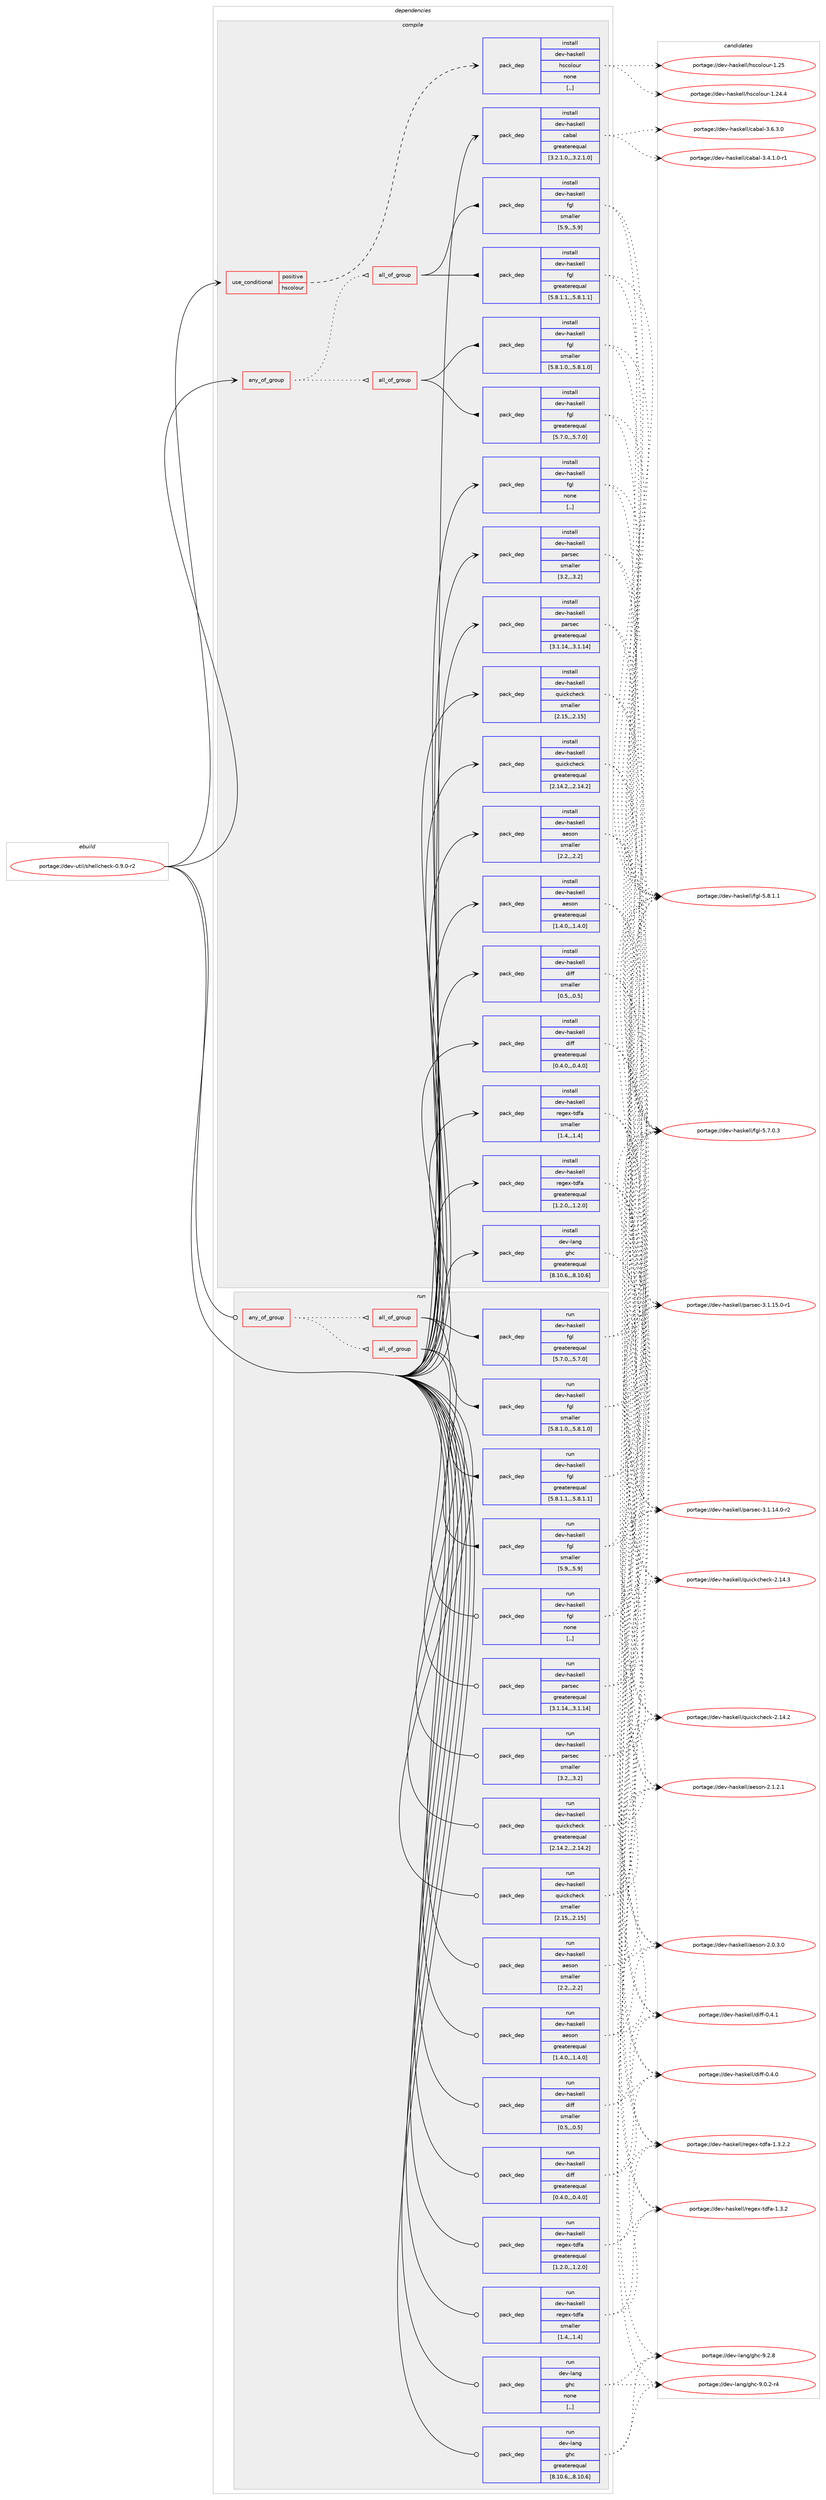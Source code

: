 digraph prolog {

# *************
# Graph options
# *************

newrank=true;
concentrate=true;
compound=true;
graph [rankdir=LR,fontname=Helvetica,fontsize=10,ranksep=1.5];#, ranksep=2.5, nodesep=0.2];
edge  [arrowhead=vee];
node  [fontname=Helvetica,fontsize=10];

# **********
# The ebuild
# **********

subgraph cluster_leftcol {
color=gray;
rank=same;
label=<<i>ebuild</i>>;
id [label="portage://dev-util/shellcheck-0.9.0-r2", color=red, width=4, href="../dev-util/shellcheck-0.9.0-r2.svg"];
}

# ****************
# The dependencies
# ****************

subgraph cluster_midcol {
color=gray;
label=<<i>dependencies</i>>;
subgraph cluster_compile {
fillcolor="#eeeeee";
style=filled;
label=<<i>compile</i>>;
subgraph any1295 {
dependency218772 [label=<<TABLE BORDER="0" CELLBORDER="1" CELLSPACING="0" CELLPADDING="4"><TR><TD CELLPADDING="10">any_of_group</TD></TR></TABLE>>, shape=none, color=red];subgraph all153 {
dependency218773 [label=<<TABLE BORDER="0" CELLBORDER="1" CELLSPACING="0" CELLPADDING="4"><TR><TD CELLPADDING="10">all_of_group</TD></TR></TABLE>>, shape=none, color=red];subgraph pack155878 {
dependency218774 [label=<<TABLE BORDER="0" CELLBORDER="1" CELLSPACING="0" CELLPADDING="4" WIDTH="220"><TR><TD ROWSPAN="6" CELLPADDING="30">pack_dep</TD></TR><TR><TD WIDTH="110">install</TD></TR><TR><TD>dev-haskell</TD></TR><TR><TD>fgl</TD></TR><TR><TD>greaterequal</TD></TR><TR><TD>[5.7.0,,,5.7.0]</TD></TR></TABLE>>, shape=none, color=blue];
}
dependency218773:e -> dependency218774:w [weight=20,style="solid",arrowhead="inv"];
subgraph pack155879 {
dependency218775 [label=<<TABLE BORDER="0" CELLBORDER="1" CELLSPACING="0" CELLPADDING="4" WIDTH="220"><TR><TD ROWSPAN="6" CELLPADDING="30">pack_dep</TD></TR><TR><TD WIDTH="110">install</TD></TR><TR><TD>dev-haskell</TD></TR><TR><TD>fgl</TD></TR><TR><TD>smaller</TD></TR><TR><TD>[5.8.1.0,,,5.8.1.0]</TD></TR></TABLE>>, shape=none, color=blue];
}
dependency218773:e -> dependency218775:w [weight=20,style="solid",arrowhead="inv"];
}
dependency218772:e -> dependency218773:w [weight=20,style="dotted",arrowhead="oinv"];
subgraph all154 {
dependency218776 [label=<<TABLE BORDER="0" CELLBORDER="1" CELLSPACING="0" CELLPADDING="4"><TR><TD CELLPADDING="10">all_of_group</TD></TR></TABLE>>, shape=none, color=red];subgraph pack155880 {
dependency218777 [label=<<TABLE BORDER="0" CELLBORDER="1" CELLSPACING="0" CELLPADDING="4" WIDTH="220"><TR><TD ROWSPAN="6" CELLPADDING="30">pack_dep</TD></TR><TR><TD WIDTH="110">install</TD></TR><TR><TD>dev-haskell</TD></TR><TR><TD>fgl</TD></TR><TR><TD>greaterequal</TD></TR><TR><TD>[5.8.1.1,,,5.8.1.1]</TD></TR></TABLE>>, shape=none, color=blue];
}
dependency218776:e -> dependency218777:w [weight=20,style="solid",arrowhead="inv"];
subgraph pack155881 {
dependency218778 [label=<<TABLE BORDER="0" CELLBORDER="1" CELLSPACING="0" CELLPADDING="4" WIDTH="220"><TR><TD ROWSPAN="6" CELLPADDING="30">pack_dep</TD></TR><TR><TD WIDTH="110">install</TD></TR><TR><TD>dev-haskell</TD></TR><TR><TD>fgl</TD></TR><TR><TD>smaller</TD></TR><TR><TD>[5.9,,,5.9]</TD></TR></TABLE>>, shape=none, color=blue];
}
dependency218776:e -> dependency218778:w [weight=20,style="solid",arrowhead="inv"];
}
dependency218772:e -> dependency218776:w [weight=20,style="dotted",arrowhead="oinv"];
}
id:e -> dependency218772:w [weight=20,style="solid",arrowhead="vee"];
subgraph cond61449 {
dependency218779 [label=<<TABLE BORDER="0" CELLBORDER="1" CELLSPACING="0" CELLPADDING="4"><TR><TD ROWSPAN="3" CELLPADDING="10">use_conditional</TD></TR><TR><TD>positive</TD></TR><TR><TD>hscolour</TD></TR></TABLE>>, shape=none, color=red];
subgraph pack155882 {
dependency218780 [label=<<TABLE BORDER="0" CELLBORDER="1" CELLSPACING="0" CELLPADDING="4" WIDTH="220"><TR><TD ROWSPAN="6" CELLPADDING="30">pack_dep</TD></TR><TR><TD WIDTH="110">install</TD></TR><TR><TD>dev-haskell</TD></TR><TR><TD>hscolour</TD></TR><TR><TD>none</TD></TR><TR><TD>[,,]</TD></TR></TABLE>>, shape=none, color=blue];
}
dependency218779:e -> dependency218780:w [weight=20,style="dashed",arrowhead="vee"];
}
id:e -> dependency218779:w [weight=20,style="solid",arrowhead="vee"];
subgraph pack155883 {
dependency218781 [label=<<TABLE BORDER="0" CELLBORDER="1" CELLSPACING="0" CELLPADDING="4" WIDTH="220"><TR><TD ROWSPAN="6" CELLPADDING="30">pack_dep</TD></TR><TR><TD WIDTH="110">install</TD></TR><TR><TD>dev-haskell</TD></TR><TR><TD>aeson</TD></TR><TR><TD>greaterequal</TD></TR><TR><TD>[1.4.0,,,1.4.0]</TD></TR></TABLE>>, shape=none, color=blue];
}
id:e -> dependency218781:w [weight=20,style="solid",arrowhead="vee"];
subgraph pack155884 {
dependency218782 [label=<<TABLE BORDER="0" CELLBORDER="1" CELLSPACING="0" CELLPADDING="4" WIDTH="220"><TR><TD ROWSPAN="6" CELLPADDING="30">pack_dep</TD></TR><TR><TD WIDTH="110">install</TD></TR><TR><TD>dev-haskell</TD></TR><TR><TD>aeson</TD></TR><TR><TD>smaller</TD></TR><TR><TD>[2.2,,,2.2]</TD></TR></TABLE>>, shape=none, color=blue];
}
id:e -> dependency218782:w [weight=20,style="solid",arrowhead="vee"];
subgraph pack155885 {
dependency218783 [label=<<TABLE BORDER="0" CELLBORDER="1" CELLSPACING="0" CELLPADDING="4" WIDTH="220"><TR><TD ROWSPAN="6" CELLPADDING="30">pack_dep</TD></TR><TR><TD WIDTH="110">install</TD></TR><TR><TD>dev-haskell</TD></TR><TR><TD>cabal</TD></TR><TR><TD>greaterequal</TD></TR><TR><TD>[3.2.1.0,,,3.2.1.0]</TD></TR></TABLE>>, shape=none, color=blue];
}
id:e -> dependency218783:w [weight=20,style="solid",arrowhead="vee"];
subgraph pack155886 {
dependency218784 [label=<<TABLE BORDER="0" CELLBORDER="1" CELLSPACING="0" CELLPADDING="4" WIDTH="220"><TR><TD ROWSPAN="6" CELLPADDING="30">pack_dep</TD></TR><TR><TD WIDTH="110">install</TD></TR><TR><TD>dev-haskell</TD></TR><TR><TD>diff</TD></TR><TR><TD>greaterequal</TD></TR><TR><TD>[0.4.0,,,0.4.0]</TD></TR></TABLE>>, shape=none, color=blue];
}
id:e -> dependency218784:w [weight=20,style="solid",arrowhead="vee"];
subgraph pack155887 {
dependency218785 [label=<<TABLE BORDER="0" CELLBORDER="1" CELLSPACING="0" CELLPADDING="4" WIDTH="220"><TR><TD ROWSPAN="6" CELLPADDING="30">pack_dep</TD></TR><TR><TD WIDTH="110">install</TD></TR><TR><TD>dev-haskell</TD></TR><TR><TD>diff</TD></TR><TR><TD>smaller</TD></TR><TR><TD>[0.5,,,0.5]</TD></TR></TABLE>>, shape=none, color=blue];
}
id:e -> dependency218785:w [weight=20,style="solid",arrowhead="vee"];
subgraph pack155888 {
dependency218786 [label=<<TABLE BORDER="0" CELLBORDER="1" CELLSPACING="0" CELLPADDING="4" WIDTH="220"><TR><TD ROWSPAN="6" CELLPADDING="30">pack_dep</TD></TR><TR><TD WIDTH="110">install</TD></TR><TR><TD>dev-haskell</TD></TR><TR><TD>fgl</TD></TR><TR><TD>none</TD></TR><TR><TD>[,,]</TD></TR></TABLE>>, shape=none, color=blue];
}
id:e -> dependency218786:w [weight=20,style="solid",arrowhead="vee"];
subgraph pack155889 {
dependency218787 [label=<<TABLE BORDER="0" CELLBORDER="1" CELLSPACING="0" CELLPADDING="4" WIDTH="220"><TR><TD ROWSPAN="6" CELLPADDING="30">pack_dep</TD></TR><TR><TD WIDTH="110">install</TD></TR><TR><TD>dev-haskell</TD></TR><TR><TD>parsec</TD></TR><TR><TD>greaterequal</TD></TR><TR><TD>[3.1.14,,,3.1.14]</TD></TR></TABLE>>, shape=none, color=blue];
}
id:e -> dependency218787:w [weight=20,style="solid",arrowhead="vee"];
subgraph pack155890 {
dependency218788 [label=<<TABLE BORDER="0" CELLBORDER="1" CELLSPACING="0" CELLPADDING="4" WIDTH="220"><TR><TD ROWSPAN="6" CELLPADDING="30">pack_dep</TD></TR><TR><TD WIDTH="110">install</TD></TR><TR><TD>dev-haskell</TD></TR><TR><TD>parsec</TD></TR><TR><TD>smaller</TD></TR><TR><TD>[3.2,,,3.2]</TD></TR></TABLE>>, shape=none, color=blue];
}
id:e -> dependency218788:w [weight=20,style="solid",arrowhead="vee"];
subgraph pack155891 {
dependency218789 [label=<<TABLE BORDER="0" CELLBORDER="1" CELLSPACING="0" CELLPADDING="4" WIDTH="220"><TR><TD ROWSPAN="6" CELLPADDING="30">pack_dep</TD></TR><TR><TD WIDTH="110">install</TD></TR><TR><TD>dev-haskell</TD></TR><TR><TD>quickcheck</TD></TR><TR><TD>greaterequal</TD></TR><TR><TD>[2.14.2,,,2.14.2]</TD></TR></TABLE>>, shape=none, color=blue];
}
id:e -> dependency218789:w [weight=20,style="solid",arrowhead="vee"];
subgraph pack155892 {
dependency218790 [label=<<TABLE BORDER="0" CELLBORDER="1" CELLSPACING="0" CELLPADDING="4" WIDTH="220"><TR><TD ROWSPAN="6" CELLPADDING="30">pack_dep</TD></TR><TR><TD WIDTH="110">install</TD></TR><TR><TD>dev-haskell</TD></TR><TR><TD>quickcheck</TD></TR><TR><TD>smaller</TD></TR><TR><TD>[2.15,,,2.15]</TD></TR></TABLE>>, shape=none, color=blue];
}
id:e -> dependency218790:w [weight=20,style="solid",arrowhead="vee"];
subgraph pack155893 {
dependency218791 [label=<<TABLE BORDER="0" CELLBORDER="1" CELLSPACING="0" CELLPADDING="4" WIDTH="220"><TR><TD ROWSPAN="6" CELLPADDING="30">pack_dep</TD></TR><TR><TD WIDTH="110">install</TD></TR><TR><TD>dev-haskell</TD></TR><TR><TD>regex-tdfa</TD></TR><TR><TD>greaterequal</TD></TR><TR><TD>[1.2.0,,,1.2.0]</TD></TR></TABLE>>, shape=none, color=blue];
}
id:e -> dependency218791:w [weight=20,style="solid",arrowhead="vee"];
subgraph pack155894 {
dependency218792 [label=<<TABLE BORDER="0" CELLBORDER="1" CELLSPACING="0" CELLPADDING="4" WIDTH="220"><TR><TD ROWSPAN="6" CELLPADDING="30">pack_dep</TD></TR><TR><TD WIDTH="110">install</TD></TR><TR><TD>dev-haskell</TD></TR><TR><TD>regex-tdfa</TD></TR><TR><TD>smaller</TD></TR><TR><TD>[1.4,,,1.4]</TD></TR></TABLE>>, shape=none, color=blue];
}
id:e -> dependency218792:w [weight=20,style="solid",arrowhead="vee"];
subgraph pack155895 {
dependency218793 [label=<<TABLE BORDER="0" CELLBORDER="1" CELLSPACING="0" CELLPADDING="4" WIDTH="220"><TR><TD ROWSPAN="6" CELLPADDING="30">pack_dep</TD></TR><TR><TD WIDTH="110">install</TD></TR><TR><TD>dev-lang</TD></TR><TR><TD>ghc</TD></TR><TR><TD>greaterequal</TD></TR><TR><TD>[8.10.6,,,8.10.6]</TD></TR></TABLE>>, shape=none, color=blue];
}
id:e -> dependency218793:w [weight=20,style="solid",arrowhead="vee"];
}
subgraph cluster_compileandrun {
fillcolor="#eeeeee";
style=filled;
label=<<i>compile and run</i>>;
}
subgraph cluster_run {
fillcolor="#eeeeee";
style=filled;
label=<<i>run</i>>;
subgraph any1296 {
dependency218794 [label=<<TABLE BORDER="0" CELLBORDER="1" CELLSPACING="0" CELLPADDING="4"><TR><TD CELLPADDING="10">any_of_group</TD></TR></TABLE>>, shape=none, color=red];subgraph all155 {
dependency218795 [label=<<TABLE BORDER="0" CELLBORDER="1" CELLSPACING="0" CELLPADDING="4"><TR><TD CELLPADDING="10">all_of_group</TD></TR></TABLE>>, shape=none, color=red];subgraph pack155896 {
dependency218796 [label=<<TABLE BORDER="0" CELLBORDER="1" CELLSPACING="0" CELLPADDING="4" WIDTH="220"><TR><TD ROWSPAN="6" CELLPADDING="30">pack_dep</TD></TR><TR><TD WIDTH="110">run</TD></TR><TR><TD>dev-haskell</TD></TR><TR><TD>fgl</TD></TR><TR><TD>greaterequal</TD></TR><TR><TD>[5.7.0,,,5.7.0]</TD></TR></TABLE>>, shape=none, color=blue];
}
dependency218795:e -> dependency218796:w [weight=20,style="solid",arrowhead="inv"];
subgraph pack155897 {
dependency218797 [label=<<TABLE BORDER="0" CELLBORDER="1" CELLSPACING="0" CELLPADDING="4" WIDTH="220"><TR><TD ROWSPAN="6" CELLPADDING="30">pack_dep</TD></TR><TR><TD WIDTH="110">run</TD></TR><TR><TD>dev-haskell</TD></TR><TR><TD>fgl</TD></TR><TR><TD>smaller</TD></TR><TR><TD>[5.8.1.0,,,5.8.1.0]</TD></TR></TABLE>>, shape=none, color=blue];
}
dependency218795:e -> dependency218797:w [weight=20,style="solid",arrowhead="inv"];
}
dependency218794:e -> dependency218795:w [weight=20,style="dotted",arrowhead="oinv"];
subgraph all156 {
dependency218798 [label=<<TABLE BORDER="0" CELLBORDER="1" CELLSPACING="0" CELLPADDING="4"><TR><TD CELLPADDING="10">all_of_group</TD></TR></TABLE>>, shape=none, color=red];subgraph pack155898 {
dependency218799 [label=<<TABLE BORDER="0" CELLBORDER="1" CELLSPACING="0" CELLPADDING="4" WIDTH="220"><TR><TD ROWSPAN="6" CELLPADDING="30">pack_dep</TD></TR><TR><TD WIDTH="110">run</TD></TR><TR><TD>dev-haskell</TD></TR><TR><TD>fgl</TD></TR><TR><TD>greaterequal</TD></TR><TR><TD>[5.8.1.1,,,5.8.1.1]</TD></TR></TABLE>>, shape=none, color=blue];
}
dependency218798:e -> dependency218799:w [weight=20,style="solid",arrowhead="inv"];
subgraph pack155899 {
dependency218800 [label=<<TABLE BORDER="0" CELLBORDER="1" CELLSPACING="0" CELLPADDING="4" WIDTH="220"><TR><TD ROWSPAN="6" CELLPADDING="30">pack_dep</TD></TR><TR><TD WIDTH="110">run</TD></TR><TR><TD>dev-haskell</TD></TR><TR><TD>fgl</TD></TR><TR><TD>smaller</TD></TR><TR><TD>[5.9,,,5.9]</TD></TR></TABLE>>, shape=none, color=blue];
}
dependency218798:e -> dependency218800:w [weight=20,style="solid",arrowhead="inv"];
}
dependency218794:e -> dependency218798:w [weight=20,style="dotted",arrowhead="oinv"];
}
id:e -> dependency218794:w [weight=20,style="solid",arrowhead="odot"];
subgraph pack155900 {
dependency218801 [label=<<TABLE BORDER="0" CELLBORDER="1" CELLSPACING="0" CELLPADDING="4" WIDTH="220"><TR><TD ROWSPAN="6" CELLPADDING="30">pack_dep</TD></TR><TR><TD WIDTH="110">run</TD></TR><TR><TD>dev-haskell</TD></TR><TR><TD>aeson</TD></TR><TR><TD>greaterequal</TD></TR><TR><TD>[1.4.0,,,1.4.0]</TD></TR></TABLE>>, shape=none, color=blue];
}
id:e -> dependency218801:w [weight=20,style="solid",arrowhead="odot"];
subgraph pack155901 {
dependency218802 [label=<<TABLE BORDER="0" CELLBORDER="1" CELLSPACING="0" CELLPADDING="4" WIDTH="220"><TR><TD ROWSPAN="6" CELLPADDING="30">pack_dep</TD></TR><TR><TD WIDTH="110">run</TD></TR><TR><TD>dev-haskell</TD></TR><TR><TD>aeson</TD></TR><TR><TD>smaller</TD></TR><TR><TD>[2.2,,,2.2]</TD></TR></TABLE>>, shape=none, color=blue];
}
id:e -> dependency218802:w [weight=20,style="solid",arrowhead="odot"];
subgraph pack155902 {
dependency218803 [label=<<TABLE BORDER="0" CELLBORDER="1" CELLSPACING="0" CELLPADDING="4" WIDTH="220"><TR><TD ROWSPAN="6" CELLPADDING="30">pack_dep</TD></TR><TR><TD WIDTH="110">run</TD></TR><TR><TD>dev-haskell</TD></TR><TR><TD>diff</TD></TR><TR><TD>greaterequal</TD></TR><TR><TD>[0.4.0,,,0.4.0]</TD></TR></TABLE>>, shape=none, color=blue];
}
id:e -> dependency218803:w [weight=20,style="solid",arrowhead="odot"];
subgraph pack155903 {
dependency218804 [label=<<TABLE BORDER="0" CELLBORDER="1" CELLSPACING="0" CELLPADDING="4" WIDTH="220"><TR><TD ROWSPAN="6" CELLPADDING="30">pack_dep</TD></TR><TR><TD WIDTH="110">run</TD></TR><TR><TD>dev-haskell</TD></TR><TR><TD>diff</TD></TR><TR><TD>smaller</TD></TR><TR><TD>[0.5,,,0.5]</TD></TR></TABLE>>, shape=none, color=blue];
}
id:e -> dependency218804:w [weight=20,style="solid",arrowhead="odot"];
subgraph pack155904 {
dependency218805 [label=<<TABLE BORDER="0" CELLBORDER="1" CELLSPACING="0" CELLPADDING="4" WIDTH="220"><TR><TD ROWSPAN="6" CELLPADDING="30">pack_dep</TD></TR><TR><TD WIDTH="110">run</TD></TR><TR><TD>dev-haskell</TD></TR><TR><TD>fgl</TD></TR><TR><TD>none</TD></TR><TR><TD>[,,]</TD></TR></TABLE>>, shape=none, color=blue];
}
id:e -> dependency218805:w [weight=20,style="solid",arrowhead="odot"];
subgraph pack155905 {
dependency218806 [label=<<TABLE BORDER="0" CELLBORDER="1" CELLSPACING="0" CELLPADDING="4" WIDTH="220"><TR><TD ROWSPAN="6" CELLPADDING="30">pack_dep</TD></TR><TR><TD WIDTH="110">run</TD></TR><TR><TD>dev-haskell</TD></TR><TR><TD>parsec</TD></TR><TR><TD>greaterequal</TD></TR><TR><TD>[3.1.14,,,3.1.14]</TD></TR></TABLE>>, shape=none, color=blue];
}
id:e -> dependency218806:w [weight=20,style="solid",arrowhead="odot"];
subgraph pack155906 {
dependency218807 [label=<<TABLE BORDER="0" CELLBORDER="1" CELLSPACING="0" CELLPADDING="4" WIDTH="220"><TR><TD ROWSPAN="6" CELLPADDING="30">pack_dep</TD></TR><TR><TD WIDTH="110">run</TD></TR><TR><TD>dev-haskell</TD></TR><TR><TD>parsec</TD></TR><TR><TD>smaller</TD></TR><TR><TD>[3.2,,,3.2]</TD></TR></TABLE>>, shape=none, color=blue];
}
id:e -> dependency218807:w [weight=20,style="solid",arrowhead="odot"];
subgraph pack155907 {
dependency218808 [label=<<TABLE BORDER="0" CELLBORDER="1" CELLSPACING="0" CELLPADDING="4" WIDTH="220"><TR><TD ROWSPAN="6" CELLPADDING="30">pack_dep</TD></TR><TR><TD WIDTH="110">run</TD></TR><TR><TD>dev-haskell</TD></TR><TR><TD>quickcheck</TD></TR><TR><TD>greaterequal</TD></TR><TR><TD>[2.14.2,,,2.14.2]</TD></TR></TABLE>>, shape=none, color=blue];
}
id:e -> dependency218808:w [weight=20,style="solid",arrowhead="odot"];
subgraph pack155908 {
dependency218809 [label=<<TABLE BORDER="0" CELLBORDER="1" CELLSPACING="0" CELLPADDING="4" WIDTH="220"><TR><TD ROWSPAN="6" CELLPADDING="30">pack_dep</TD></TR><TR><TD WIDTH="110">run</TD></TR><TR><TD>dev-haskell</TD></TR><TR><TD>quickcheck</TD></TR><TR><TD>smaller</TD></TR><TR><TD>[2.15,,,2.15]</TD></TR></TABLE>>, shape=none, color=blue];
}
id:e -> dependency218809:w [weight=20,style="solid",arrowhead="odot"];
subgraph pack155909 {
dependency218810 [label=<<TABLE BORDER="0" CELLBORDER="1" CELLSPACING="0" CELLPADDING="4" WIDTH="220"><TR><TD ROWSPAN="6" CELLPADDING="30">pack_dep</TD></TR><TR><TD WIDTH="110">run</TD></TR><TR><TD>dev-haskell</TD></TR><TR><TD>regex-tdfa</TD></TR><TR><TD>greaterequal</TD></TR><TR><TD>[1.2.0,,,1.2.0]</TD></TR></TABLE>>, shape=none, color=blue];
}
id:e -> dependency218810:w [weight=20,style="solid",arrowhead="odot"];
subgraph pack155910 {
dependency218811 [label=<<TABLE BORDER="0" CELLBORDER="1" CELLSPACING="0" CELLPADDING="4" WIDTH="220"><TR><TD ROWSPAN="6" CELLPADDING="30">pack_dep</TD></TR><TR><TD WIDTH="110">run</TD></TR><TR><TD>dev-haskell</TD></TR><TR><TD>regex-tdfa</TD></TR><TR><TD>smaller</TD></TR><TR><TD>[1.4,,,1.4]</TD></TR></TABLE>>, shape=none, color=blue];
}
id:e -> dependency218811:w [weight=20,style="solid",arrowhead="odot"];
subgraph pack155911 {
dependency218812 [label=<<TABLE BORDER="0" CELLBORDER="1" CELLSPACING="0" CELLPADDING="4" WIDTH="220"><TR><TD ROWSPAN="6" CELLPADDING="30">pack_dep</TD></TR><TR><TD WIDTH="110">run</TD></TR><TR><TD>dev-lang</TD></TR><TR><TD>ghc</TD></TR><TR><TD>greaterequal</TD></TR><TR><TD>[8.10.6,,,8.10.6]</TD></TR></TABLE>>, shape=none, color=blue];
}
id:e -> dependency218812:w [weight=20,style="solid",arrowhead="odot"];
subgraph pack155912 {
dependency218813 [label=<<TABLE BORDER="0" CELLBORDER="1" CELLSPACING="0" CELLPADDING="4" WIDTH="220"><TR><TD ROWSPAN="6" CELLPADDING="30">pack_dep</TD></TR><TR><TD WIDTH="110">run</TD></TR><TR><TD>dev-lang</TD></TR><TR><TD>ghc</TD></TR><TR><TD>none</TD></TR><TR><TD>[,,]</TD></TR></TABLE>>, shape=none, color=blue];
}
id:e -> dependency218813:w [weight=20,style="solid",arrowhead="odot"];
}
}

# **************
# The candidates
# **************

subgraph cluster_choices {
rank=same;
color=gray;
label=<<i>candidates</i>>;

subgraph choice155878 {
color=black;
nodesep=1;
choice1001011184510497115107101108108471021031084553465646494649 [label="portage://dev-haskell/fgl-5.8.1.1", color=red, width=4,href="../dev-haskell/fgl-5.8.1.1.svg"];
choice1001011184510497115107101108108471021031084553465546484651 [label="portage://dev-haskell/fgl-5.7.0.3", color=red, width=4,href="../dev-haskell/fgl-5.7.0.3.svg"];
dependency218774:e -> choice1001011184510497115107101108108471021031084553465646494649:w [style=dotted,weight="100"];
dependency218774:e -> choice1001011184510497115107101108108471021031084553465546484651:w [style=dotted,weight="100"];
}
subgraph choice155879 {
color=black;
nodesep=1;
choice1001011184510497115107101108108471021031084553465646494649 [label="portage://dev-haskell/fgl-5.8.1.1", color=red, width=4,href="../dev-haskell/fgl-5.8.1.1.svg"];
choice1001011184510497115107101108108471021031084553465546484651 [label="portage://dev-haskell/fgl-5.7.0.3", color=red, width=4,href="../dev-haskell/fgl-5.7.0.3.svg"];
dependency218775:e -> choice1001011184510497115107101108108471021031084553465646494649:w [style=dotted,weight="100"];
dependency218775:e -> choice1001011184510497115107101108108471021031084553465546484651:w [style=dotted,weight="100"];
}
subgraph choice155880 {
color=black;
nodesep=1;
choice1001011184510497115107101108108471021031084553465646494649 [label="portage://dev-haskell/fgl-5.8.1.1", color=red, width=4,href="../dev-haskell/fgl-5.8.1.1.svg"];
choice1001011184510497115107101108108471021031084553465546484651 [label="portage://dev-haskell/fgl-5.7.0.3", color=red, width=4,href="../dev-haskell/fgl-5.7.0.3.svg"];
dependency218777:e -> choice1001011184510497115107101108108471021031084553465646494649:w [style=dotted,weight="100"];
dependency218777:e -> choice1001011184510497115107101108108471021031084553465546484651:w [style=dotted,weight="100"];
}
subgraph choice155881 {
color=black;
nodesep=1;
choice1001011184510497115107101108108471021031084553465646494649 [label="portage://dev-haskell/fgl-5.8.1.1", color=red, width=4,href="../dev-haskell/fgl-5.8.1.1.svg"];
choice1001011184510497115107101108108471021031084553465546484651 [label="portage://dev-haskell/fgl-5.7.0.3", color=red, width=4,href="../dev-haskell/fgl-5.7.0.3.svg"];
dependency218778:e -> choice1001011184510497115107101108108471021031084553465646494649:w [style=dotted,weight="100"];
dependency218778:e -> choice1001011184510497115107101108108471021031084553465546484651:w [style=dotted,weight="100"];
}
subgraph choice155882 {
color=black;
nodesep=1;
choice100101118451049711510710110810847104115991111081111171144549465053 [label="portage://dev-haskell/hscolour-1.25", color=red, width=4,href="../dev-haskell/hscolour-1.25.svg"];
choice1001011184510497115107101108108471041159911110811111711445494650524652 [label="portage://dev-haskell/hscolour-1.24.4", color=red, width=4,href="../dev-haskell/hscolour-1.24.4.svg"];
dependency218780:e -> choice100101118451049711510710110810847104115991111081111171144549465053:w [style=dotted,weight="100"];
dependency218780:e -> choice1001011184510497115107101108108471041159911110811111711445494650524652:w [style=dotted,weight="100"];
}
subgraph choice155883 {
color=black;
nodesep=1;
choice100101118451049711510710110810847971011151111104550464946504649 [label="portage://dev-haskell/aeson-2.1.2.1", color=red, width=4,href="../dev-haskell/aeson-2.1.2.1.svg"];
choice100101118451049711510710110810847971011151111104550464846514648 [label="portage://dev-haskell/aeson-2.0.3.0", color=red, width=4,href="../dev-haskell/aeson-2.0.3.0.svg"];
dependency218781:e -> choice100101118451049711510710110810847971011151111104550464946504649:w [style=dotted,weight="100"];
dependency218781:e -> choice100101118451049711510710110810847971011151111104550464846514648:w [style=dotted,weight="100"];
}
subgraph choice155884 {
color=black;
nodesep=1;
choice100101118451049711510710110810847971011151111104550464946504649 [label="portage://dev-haskell/aeson-2.1.2.1", color=red, width=4,href="../dev-haskell/aeson-2.1.2.1.svg"];
choice100101118451049711510710110810847971011151111104550464846514648 [label="portage://dev-haskell/aeson-2.0.3.0", color=red, width=4,href="../dev-haskell/aeson-2.0.3.0.svg"];
dependency218782:e -> choice100101118451049711510710110810847971011151111104550464946504649:w [style=dotted,weight="100"];
dependency218782:e -> choice100101118451049711510710110810847971011151111104550464846514648:w [style=dotted,weight="100"];
}
subgraph choice155885 {
color=black;
nodesep=1;
choice100101118451049711510710110810847999798971084551465446514648 [label="portage://dev-haskell/cabal-3.6.3.0", color=red, width=4,href="../dev-haskell/cabal-3.6.3.0.svg"];
choice1001011184510497115107101108108479997989710845514652464946484511449 [label="portage://dev-haskell/cabal-3.4.1.0-r1", color=red, width=4,href="../dev-haskell/cabal-3.4.1.0-r1.svg"];
dependency218783:e -> choice100101118451049711510710110810847999798971084551465446514648:w [style=dotted,weight="100"];
dependency218783:e -> choice1001011184510497115107101108108479997989710845514652464946484511449:w [style=dotted,weight="100"];
}
subgraph choice155886 {
color=black;
nodesep=1;
choice100101118451049711510710110810847100105102102454846524649 [label="portage://dev-haskell/diff-0.4.1", color=red, width=4,href="../dev-haskell/diff-0.4.1.svg"];
choice100101118451049711510710110810847100105102102454846524648 [label="portage://dev-haskell/diff-0.4.0", color=red, width=4,href="../dev-haskell/diff-0.4.0.svg"];
dependency218784:e -> choice100101118451049711510710110810847100105102102454846524649:w [style=dotted,weight="100"];
dependency218784:e -> choice100101118451049711510710110810847100105102102454846524648:w [style=dotted,weight="100"];
}
subgraph choice155887 {
color=black;
nodesep=1;
choice100101118451049711510710110810847100105102102454846524649 [label="portage://dev-haskell/diff-0.4.1", color=red, width=4,href="../dev-haskell/diff-0.4.1.svg"];
choice100101118451049711510710110810847100105102102454846524648 [label="portage://dev-haskell/diff-0.4.0", color=red, width=4,href="../dev-haskell/diff-0.4.0.svg"];
dependency218785:e -> choice100101118451049711510710110810847100105102102454846524649:w [style=dotted,weight="100"];
dependency218785:e -> choice100101118451049711510710110810847100105102102454846524648:w [style=dotted,weight="100"];
}
subgraph choice155888 {
color=black;
nodesep=1;
choice1001011184510497115107101108108471021031084553465646494649 [label="portage://dev-haskell/fgl-5.8.1.1", color=red, width=4,href="../dev-haskell/fgl-5.8.1.1.svg"];
choice1001011184510497115107101108108471021031084553465546484651 [label="portage://dev-haskell/fgl-5.7.0.3", color=red, width=4,href="../dev-haskell/fgl-5.7.0.3.svg"];
dependency218786:e -> choice1001011184510497115107101108108471021031084553465646494649:w [style=dotted,weight="100"];
dependency218786:e -> choice1001011184510497115107101108108471021031084553465546484651:w [style=dotted,weight="100"];
}
subgraph choice155889 {
color=black;
nodesep=1;
choice10010111845104971151071011081084711297114115101994551464946495346484511449 [label="portage://dev-haskell/parsec-3.1.15.0-r1", color=red, width=4,href="../dev-haskell/parsec-3.1.15.0-r1.svg"];
choice10010111845104971151071011081084711297114115101994551464946495246484511450 [label="portage://dev-haskell/parsec-3.1.14.0-r2", color=red, width=4,href="../dev-haskell/parsec-3.1.14.0-r2.svg"];
dependency218787:e -> choice10010111845104971151071011081084711297114115101994551464946495346484511449:w [style=dotted,weight="100"];
dependency218787:e -> choice10010111845104971151071011081084711297114115101994551464946495246484511450:w [style=dotted,weight="100"];
}
subgraph choice155890 {
color=black;
nodesep=1;
choice10010111845104971151071011081084711297114115101994551464946495346484511449 [label="portage://dev-haskell/parsec-3.1.15.0-r1", color=red, width=4,href="../dev-haskell/parsec-3.1.15.0-r1.svg"];
choice10010111845104971151071011081084711297114115101994551464946495246484511450 [label="portage://dev-haskell/parsec-3.1.14.0-r2", color=red, width=4,href="../dev-haskell/parsec-3.1.14.0-r2.svg"];
dependency218788:e -> choice10010111845104971151071011081084711297114115101994551464946495346484511449:w [style=dotted,weight="100"];
dependency218788:e -> choice10010111845104971151071011081084711297114115101994551464946495246484511450:w [style=dotted,weight="100"];
}
subgraph choice155891 {
color=black;
nodesep=1;
choice10010111845104971151071011081084711311710599107991041019910745504649524651 [label="portage://dev-haskell/quickcheck-2.14.3", color=red, width=4,href="../dev-haskell/quickcheck-2.14.3.svg"];
choice10010111845104971151071011081084711311710599107991041019910745504649524650 [label="portage://dev-haskell/quickcheck-2.14.2", color=red, width=4,href="../dev-haskell/quickcheck-2.14.2.svg"];
dependency218789:e -> choice10010111845104971151071011081084711311710599107991041019910745504649524651:w [style=dotted,weight="100"];
dependency218789:e -> choice10010111845104971151071011081084711311710599107991041019910745504649524650:w [style=dotted,weight="100"];
}
subgraph choice155892 {
color=black;
nodesep=1;
choice10010111845104971151071011081084711311710599107991041019910745504649524651 [label="portage://dev-haskell/quickcheck-2.14.3", color=red, width=4,href="../dev-haskell/quickcheck-2.14.3.svg"];
choice10010111845104971151071011081084711311710599107991041019910745504649524650 [label="portage://dev-haskell/quickcheck-2.14.2", color=red, width=4,href="../dev-haskell/quickcheck-2.14.2.svg"];
dependency218790:e -> choice10010111845104971151071011081084711311710599107991041019910745504649524651:w [style=dotted,weight="100"];
dependency218790:e -> choice10010111845104971151071011081084711311710599107991041019910745504649524650:w [style=dotted,weight="100"];
}
subgraph choice155893 {
color=black;
nodesep=1;
choice10010111845104971151071011081084711410110310112045116100102974549465146504650 [label="portage://dev-haskell/regex-tdfa-1.3.2.2", color=red, width=4,href="../dev-haskell/regex-tdfa-1.3.2.2.svg"];
choice1001011184510497115107101108108471141011031011204511610010297454946514650 [label="portage://dev-haskell/regex-tdfa-1.3.2", color=red, width=4,href="../dev-haskell/regex-tdfa-1.3.2.svg"];
dependency218791:e -> choice10010111845104971151071011081084711410110310112045116100102974549465146504650:w [style=dotted,weight="100"];
dependency218791:e -> choice1001011184510497115107101108108471141011031011204511610010297454946514650:w [style=dotted,weight="100"];
}
subgraph choice155894 {
color=black;
nodesep=1;
choice10010111845104971151071011081084711410110310112045116100102974549465146504650 [label="portage://dev-haskell/regex-tdfa-1.3.2.2", color=red, width=4,href="../dev-haskell/regex-tdfa-1.3.2.2.svg"];
choice1001011184510497115107101108108471141011031011204511610010297454946514650 [label="portage://dev-haskell/regex-tdfa-1.3.2", color=red, width=4,href="../dev-haskell/regex-tdfa-1.3.2.svg"];
dependency218792:e -> choice10010111845104971151071011081084711410110310112045116100102974549465146504650:w [style=dotted,weight="100"];
dependency218792:e -> choice1001011184510497115107101108108471141011031011204511610010297454946514650:w [style=dotted,weight="100"];
}
subgraph choice155895 {
color=black;
nodesep=1;
choice10010111845108971101034710310499455746504656 [label="portage://dev-lang/ghc-9.2.8", color=red, width=4,href="../dev-lang/ghc-9.2.8.svg"];
choice100101118451089711010347103104994557464846504511452 [label="portage://dev-lang/ghc-9.0.2-r4", color=red, width=4,href="../dev-lang/ghc-9.0.2-r4.svg"];
dependency218793:e -> choice10010111845108971101034710310499455746504656:w [style=dotted,weight="100"];
dependency218793:e -> choice100101118451089711010347103104994557464846504511452:w [style=dotted,weight="100"];
}
subgraph choice155896 {
color=black;
nodesep=1;
choice1001011184510497115107101108108471021031084553465646494649 [label="portage://dev-haskell/fgl-5.8.1.1", color=red, width=4,href="../dev-haskell/fgl-5.8.1.1.svg"];
choice1001011184510497115107101108108471021031084553465546484651 [label="portage://dev-haskell/fgl-5.7.0.3", color=red, width=4,href="../dev-haskell/fgl-5.7.0.3.svg"];
dependency218796:e -> choice1001011184510497115107101108108471021031084553465646494649:w [style=dotted,weight="100"];
dependency218796:e -> choice1001011184510497115107101108108471021031084553465546484651:w [style=dotted,weight="100"];
}
subgraph choice155897 {
color=black;
nodesep=1;
choice1001011184510497115107101108108471021031084553465646494649 [label="portage://dev-haskell/fgl-5.8.1.1", color=red, width=4,href="../dev-haskell/fgl-5.8.1.1.svg"];
choice1001011184510497115107101108108471021031084553465546484651 [label="portage://dev-haskell/fgl-5.7.0.3", color=red, width=4,href="../dev-haskell/fgl-5.7.0.3.svg"];
dependency218797:e -> choice1001011184510497115107101108108471021031084553465646494649:w [style=dotted,weight="100"];
dependency218797:e -> choice1001011184510497115107101108108471021031084553465546484651:w [style=dotted,weight="100"];
}
subgraph choice155898 {
color=black;
nodesep=1;
choice1001011184510497115107101108108471021031084553465646494649 [label="portage://dev-haskell/fgl-5.8.1.1", color=red, width=4,href="../dev-haskell/fgl-5.8.1.1.svg"];
choice1001011184510497115107101108108471021031084553465546484651 [label="portage://dev-haskell/fgl-5.7.0.3", color=red, width=4,href="../dev-haskell/fgl-5.7.0.3.svg"];
dependency218799:e -> choice1001011184510497115107101108108471021031084553465646494649:w [style=dotted,weight="100"];
dependency218799:e -> choice1001011184510497115107101108108471021031084553465546484651:w [style=dotted,weight="100"];
}
subgraph choice155899 {
color=black;
nodesep=1;
choice1001011184510497115107101108108471021031084553465646494649 [label="portage://dev-haskell/fgl-5.8.1.1", color=red, width=4,href="../dev-haskell/fgl-5.8.1.1.svg"];
choice1001011184510497115107101108108471021031084553465546484651 [label="portage://dev-haskell/fgl-5.7.0.3", color=red, width=4,href="../dev-haskell/fgl-5.7.0.3.svg"];
dependency218800:e -> choice1001011184510497115107101108108471021031084553465646494649:w [style=dotted,weight="100"];
dependency218800:e -> choice1001011184510497115107101108108471021031084553465546484651:w [style=dotted,weight="100"];
}
subgraph choice155900 {
color=black;
nodesep=1;
choice100101118451049711510710110810847971011151111104550464946504649 [label="portage://dev-haskell/aeson-2.1.2.1", color=red, width=4,href="../dev-haskell/aeson-2.1.2.1.svg"];
choice100101118451049711510710110810847971011151111104550464846514648 [label="portage://dev-haskell/aeson-2.0.3.0", color=red, width=4,href="../dev-haskell/aeson-2.0.3.0.svg"];
dependency218801:e -> choice100101118451049711510710110810847971011151111104550464946504649:w [style=dotted,weight="100"];
dependency218801:e -> choice100101118451049711510710110810847971011151111104550464846514648:w [style=dotted,weight="100"];
}
subgraph choice155901 {
color=black;
nodesep=1;
choice100101118451049711510710110810847971011151111104550464946504649 [label="portage://dev-haskell/aeson-2.1.2.1", color=red, width=4,href="../dev-haskell/aeson-2.1.2.1.svg"];
choice100101118451049711510710110810847971011151111104550464846514648 [label="portage://dev-haskell/aeson-2.0.3.0", color=red, width=4,href="../dev-haskell/aeson-2.0.3.0.svg"];
dependency218802:e -> choice100101118451049711510710110810847971011151111104550464946504649:w [style=dotted,weight="100"];
dependency218802:e -> choice100101118451049711510710110810847971011151111104550464846514648:w [style=dotted,weight="100"];
}
subgraph choice155902 {
color=black;
nodesep=1;
choice100101118451049711510710110810847100105102102454846524649 [label="portage://dev-haskell/diff-0.4.1", color=red, width=4,href="../dev-haskell/diff-0.4.1.svg"];
choice100101118451049711510710110810847100105102102454846524648 [label="portage://dev-haskell/diff-0.4.0", color=red, width=4,href="../dev-haskell/diff-0.4.0.svg"];
dependency218803:e -> choice100101118451049711510710110810847100105102102454846524649:w [style=dotted,weight="100"];
dependency218803:e -> choice100101118451049711510710110810847100105102102454846524648:w [style=dotted,weight="100"];
}
subgraph choice155903 {
color=black;
nodesep=1;
choice100101118451049711510710110810847100105102102454846524649 [label="portage://dev-haskell/diff-0.4.1", color=red, width=4,href="../dev-haskell/diff-0.4.1.svg"];
choice100101118451049711510710110810847100105102102454846524648 [label="portage://dev-haskell/diff-0.4.0", color=red, width=4,href="../dev-haskell/diff-0.4.0.svg"];
dependency218804:e -> choice100101118451049711510710110810847100105102102454846524649:w [style=dotted,weight="100"];
dependency218804:e -> choice100101118451049711510710110810847100105102102454846524648:w [style=dotted,weight="100"];
}
subgraph choice155904 {
color=black;
nodesep=1;
choice1001011184510497115107101108108471021031084553465646494649 [label="portage://dev-haskell/fgl-5.8.1.1", color=red, width=4,href="../dev-haskell/fgl-5.8.1.1.svg"];
choice1001011184510497115107101108108471021031084553465546484651 [label="portage://dev-haskell/fgl-5.7.0.3", color=red, width=4,href="../dev-haskell/fgl-5.7.0.3.svg"];
dependency218805:e -> choice1001011184510497115107101108108471021031084553465646494649:w [style=dotted,weight="100"];
dependency218805:e -> choice1001011184510497115107101108108471021031084553465546484651:w [style=dotted,weight="100"];
}
subgraph choice155905 {
color=black;
nodesep=1;
choice10010111845104971151071011081084711297114115101994551464946495346484511449 [label="portage://dev-haskell/parsec-3.1.15.0-r1", color=red, width=4,href="../dev-haskell/parsec-3.1.15.0-r1.svg"];
choice10010111845104971151071011081084711297114115101994551464946495246484511450 [label="portage://dev-haskell/parsec-3.1.14.0-r2", color=red, width=4,href="../dev-haskell/parsec-3.1.14.0-r2.svg"];
dependency218806:e -> choice10010111845104971151071011081084711297114115101994551464946495346484511449:w [style=dotted,weight="100"];
dependency218806:e -> choice10010111845104971151071011081084711297114115101994551464946495246484511450:w [style=dotted,weight="100"];
}
subgraph choice155906 {
color=black;
nodesep=1;
choice10010111845104971151071011081084711297114115101994551464946495346484511449 [label="portage://dev-haskell/parsec-3.1.15.0-r1", color=red, width=4,href="../dev-haskell/parsec-3.1.15.0-r1.svg"];
choice10010111845104971151071011081084711297114115101994551464946495246484511450 [label="portage://dev-haskell/parsec-3.1.14.0-r2", color=red, width=4,href="../dev-haskell/parsec-3.1.14.0-r2.svg"];
dependency218807:e -> choice10010111845104971151071011081084711297114115101994551464946495346484511449:w [style=dotted,weight="100"];
dependency218807:e -> choice10010111845104971151071011081084711297114115101994551464946495246484511450:w [style=dotted,weight="100"];
}
subgraph choice155907 {
color=black;
nodesep=1;
choice10010111845104971151071011081084711311710599107991041019910745504649524651 [label="portage://dev-haskell/quickcheck-2.14.3", color=red, width=4,href="../dev-haskell/quickcheck-2.14.3.svg"];
choice10010111845104971151071011081084711311710599107991041019910745504649524650 [label="portage://dev-haskell/quickcheck-2.14.2", color=red, width=4,href="../dev-haskell/quickcheck-2.14.2.svg"];
dependency218808:e -> choice10010111845104971151071011081084711311710599107991041019910745504649524651:w [style=dotted,weight="100"];
dependency218808:e -> choice10010111845104971151071011081084711311710599107991041019910745504649524650:w [style=dotted,weight="100"];
}
subgraph choice155908 {
color=black;
nodesep=1;
choice10010111845104971151071011081084711311710599107991041019910745504649524651 [label="portage://dev-haskell/quickcheck-2.14.3", color=red, width=4,href="../dev-haskell/quickcheck-2.14.3.svg"];
choice10010111845104971151071011081084711311710599107991041019910745504649524650 [label="portage://dev-haskell/quickcheck-2.14.2", color=red, width=4,href="../dev-haskell/quickcheck-2.14.2.svg"];
dependency218809:e -> choice10010111845104971151071011081084711311710599107991041019910745504649524651:w [style=dotted,weight="100"];
dependency218809:e -> choice10010111845104971151071011081084711311710599107991041019910745504649524650:w [style=dotted,weight="100"];
}
subgraph choice155909 {
color=black;
nodesep=1;
choice10010111845104971151071011081084711410110310112045116100102974549465146504650 [label="portage://dev-haskell/regex-tdfa-1.3.2.2", color=red, width=4,href="../dev-haskell/regex-tdfa-1.3.2.2.svg"];
choice1001011184510497115107101108108471141011031011204511610010297454946514650 [label="portage://dev-haskell/regex-tdfa-1.3.2", color=red, width=4,href="../dev-haskell/regex-tdfa-1.3.2.svg"];
dependency218810:e -> choice10010111845104971151071011081084711410110310112045116100102974549465146504650:w [style=dotted,weight="100"];
dependency218810:e -> choice1001011184510497115107101108108471141011031011204511610010297454946514650:w [style=dotted,weight="100"];
}
subgraph choice155910 {
color=black;
nodesep=1;
choice10010111845104971151071011081084711410110310112045116100102974549465146504650 [label="portage://dev-haskell/regex-tdfa-1.3.2.2", color=red, width=4,href="../dev-haskell/regex-tdfa-1.3.2.2.svg"];
choice1001011184510497115107101108108471141011031011204511610010297454946514650 [label="portage://dev-haskell/regex-tdfa-1.3.2", color=red, width=4,href="../dev-haskell/regex-tdfa-1.3.2.svg"];
dependency218811:e -> choice10010111845104971151071011081084711410110310112045116100102974549465146504650:w [style=dotted,weight="100"];
dependency218811:e -> choice1001011184510497115107101108108471141011031011204511610010297454946514650:w [style=dotted,weight="100"];
}
subgraph choice155911 {
color=black;
nodesep=1;
choice10010111845108971101034710310499455746504656 [label="portage://dev-lang/ghc-9.2.8", color=red, width=4,href="../dev-lang/ghc-9.2.8.svg"];
choice100101118451089711010347103104994557464846504511452 [label="portage://dev-lang/ghc-9.0.2-r4", color=red, width=4,href="../dev-lang/ghc-9.0.2-r4.svg"];
dependency218812:e -> choice10010111845108971101034710310499455746504656:w [style=dotted,weight="100"];
dependency218812:e -> choice100101118451089711010347103104994557464846504511452:w [style=dotted,weight="100"];
}
subgraph choice155912 {
color=black;
nodesep=1;
choice10010111845108971101034710310499455746504656 [label="portage://dev-lang/ghc-9.2.8", color=red, width=4,href="../dev-lang/ghc-9.2.8.svg"];
choice100101118451089711010347103104994557464846504511452 [label="portage://dev-lang/ghc-9.0.2-r4", color=red, width=4,href="../dev-lang/ghc-9.0.2-r4.svg"];
dependency218813:e -> choice10010111845108971101034710310499455746504656:w [style=dotted,weight="100"];
dependency218813:e -> choice100101118451089711010347103104994557464846504511452:w [style=dotted,weight="100"];
}
}

}
